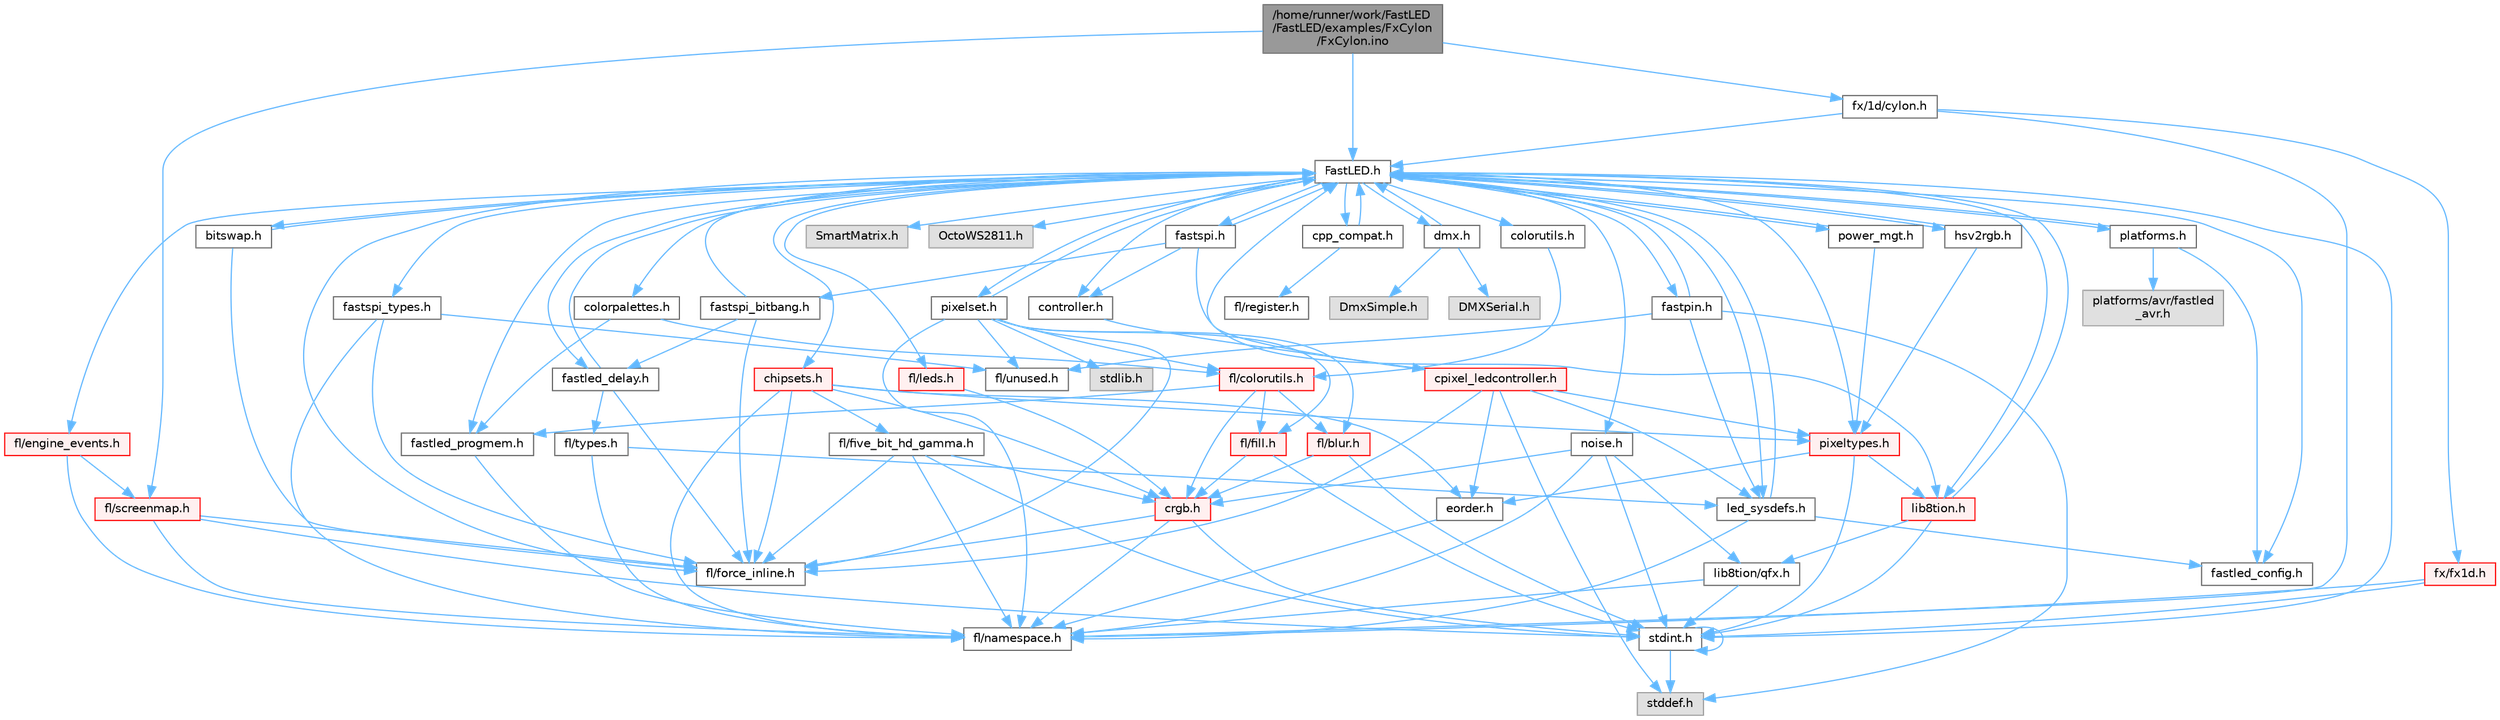 digraph "/home/runner/work/FastLED/FastLED/examples/FxCylon/FxCylon.ino"
{
 // INTERACTIVE_SVG=YES
 // LATEX_PDF_SIZE
  bgcolor="transparent";
  edge [fontname=Helvetica,fontsize=10,labelfontname=Helvetica,labelfontsize=10];
  node [fontname=Helvetica,fontsize=10,shape=box,height=0.2,width=0.4];
  Node1 [id="Node000001",label="/home/runner/work/FastLED\l/FastLED/examples/FxCylon\l/FxCylon.ino",height=0.2,width=0.4,color="gray40", fillcolor="grey60", style="filled", fontcolor="black",tooltip=" "];
  Node1 -> Node2 [id="edge1_Node000001_Node000002",color="steelblue1",style="solid",tooltip=" "];
  Node2 [id="Node000002",label="FastLED.h",height=0.2,width=0.4,color="grey40", fillcolor="white", style="filled",URL="$db/d97/_fast_l_e_d_8h.html",tooltip="central include file for FastLED, defines the CFastLED class/object"];
  Node2 -> Node3 [id="edge2_Node000002_Node000003",color="steelblue1",style="solid",tooltip=" "];
  Node3 [id="Node000003",label="stdint.h",height=0.2,width=0.4,color="grey40", fillcolor="white", style="filled",URL="$df/dd8/stdint_8h.html",tooltip=" "];
  Node3 -> Node4 [id="edge3_Node000003_Node000004",color="steelblue1",style="solid",tooltip=" "];
  Node4 [id="Node000004",label="stddef.h",height=0.2,width=0.4,color="grey60", fillcolor="#E0E0E0", style="filled",tooltip=" "];
  Node3 -> Node3 [id="edge4_Node000003_Node000003",color="steelblue1",style="solid",tooltip=" "];
  Node2 -> Node5 [id="edge5_Node000002_Node000005",color="steelblue1",style="solid",tooltip=" "];
  Node5 [id="Node000005",label="SmartMatrix.h",height=0.2,width=0.4,color="grey60", fillcolor="#E0E0E0", style="filled",tooltip=" "];
  Node2 -> Node6 [id="edge6_Node000002_Node000006",color="steelblue1",style="solid",tooltip=" "];
  Node6 [id="Node000006",label="OctoWS2811.h",height=0.2,width=0.4,color="grey60", fillcolor="#E0E0E0", style="filled",tooltip=" "];
  Node2 -> Node7 [id="edge7_Node000002_Node000007",color="steelblue1",style="solid",tooltip=" "];
  Node7 [id="Node000007",label="fl/force_inline.h",height=0.2,width=0.4,color="grey40", fillcolor="white", style="filled",URL="$d4/d64/force__inline_8h.html",tooltip=" "];
  Node2 -> Node8 [id="edge8_Node000002_Node000008",color="steelblue1",style="solid",tooltip=" "];
  Node8 [id="Node000008",label="cpp_compat.h",height=0.2,width=0.4,color="grey40", fillcolor="white", style="filled",URL="$d9/d13/cpp__compat_8h.html",tooltip="Compatibility functions based on C++ version."];
  Node8 -> Node2 [id="edge9_Node000008_Node000002",color="steelblue1",style="solid",tooltip=" "];
  Node8 -> Node9 [id="edge10_Node000008_Node000009",color="steelblue1",style="solid",tooltip=" "];
  Node9 [id="Node000009",label="fl/register.h",height=0.2,width=0.4,color="grey40", fillcolor="white", style="filled",URL="$df/d80/register_8h.html",tooltip=" "];
  Node2 -> Node10 [id="edge11_Node000002_Node000010",color="steelblue1",style="solid",tooltip=" "];
  Node10 [id="Node000010",label="fastled_config.h",height=0.2,width=0.4,color="grey40", fillcolor="white", style="filled",URL="$d5/d11/fastled__config_8h.html",tooltip="Contains definitions that can be used to configure FastLED at compile time."];
  Node2 -> Node11 [id="edge12_Node000002_Node000011",color="steelblue1",style="solid",tooltip=" "];
  Node11 [id="Node000011",label="led_sysdefs.h",height=0.2,width=0.4,color="grey40", fillcolor="white", style="filled",URL="$d9/d3e/led__sysdefs_8h.html",tooltip="Determines which platform system definitions to include."];
  Node11 -> Node2 [id="edge13_Node000011_Node000002",color="steelblue1",style="solid",tooltip=" "];
  Node11 -> Node10 [id="edge14_Node000011_Node000010",color="steelblue1",style="solid",tooltip=" "];
  Node11 -> Node12 [id="edge15_Node000011_Node000012",color="steelblue1",style="solid",tooltip=" "];
  Node12 [id="Node000012",label="fl/namespace.h",height=0.2,width=0.4,color="grey40", fillcolor="white", style="filled",URL="$df/d2a/namespace_8h.html",tooltip="Implements the FastLED namespace macros."];
  Node2 -> Node13 [id="edge16_Node000002_Node000013",color="steelblue1",style="solid",tooltip=" "];
  Node13 [id="Node000013",label="fastled_delay.h",height=0.2,width=0.4,color="grey40", fillcolor="white", style="filled",URL="$d0/da8/fastled__delay_8h.html",tooltip="Utility functions and classes for managing delay cycles."];
  Node13 -> Node2 [id="edge17_Node000013_Node000002",color="steelblue1",style="solid",tooltip=" "];
  Node13 -> Node14 [id="edge18_Node000013_Node000014",color="steelblue1",style="solid",tooltip=" "];
  Node14 [id="Node000014",label="fl/types.h",height=0.2,width=0.4,color="grey40", fillcolor="white", style="filled",URL="$d7/da1/fl_2types_8h.html",tooltip=" "];
  Node14 -> Node12 [id="edge19_Node000014_Node000012",color="steelblue1",style="solid",tooltip=" "];
  Node14 -> Node11 [id="edge20_Node000014_Node000011",color="steelblue1",style="solid",tooltip=" "];
  Node13 -> Node7 [id="edge21_Node000013_Node000007",color="steelblue1",style="solid",tooltip=" "];
  Node2 -> Node15 [id="edge22_Node000002_Node000015",color="steelblue1",style="solid",tooltip=" "];
  Node15 [id="Node000015",label="bitswap.h",height=0.2,width=0.4,color="grey40", fillcolor="white", style="filled",URL="$de/ded/bitswap_8h.html",tooltip="Functions for doing a rotation of bits/bytes used by parallel output."];
  Node15 -> Node2 [id="edge23_Node000015_Node000002",color="steelblue1",style="solid",tooltip=" "];
  Node15 -> Node7 [id="edge24_Node000015_Node000007",color="steelblue1",style="solid",tooltip=" "];
  Node2 -> Node16 [id="edge25_Node000002_Node000016",color="steelblue1",style="solid",tooltip=" "];
  Node16 [id="Node000016",label="controller.h",height=0.2,width=0.4,color="grey40", fillcolor="white", style="filled",URL="$d2/dd9/controller_8h.html",tooltip="deprecated: base definitions used by led controllers for writing out led data"];
  Node16 -> Node17 [id="edge26_Node000016_Node000017",color="steelblue1",style="solid",tooltip=" "];
  Node17 [id="Node000017",label="cpixel_ledcontroller.h",height=0.2,width=0.4,color="red", fillcolor="#FFF0F0", style="filled",URL="$d9/d57/cpixel__ledcontroller_8h.html",tooltip="defines the templated version of the CLEDController class"];
  Node17 -> Node4 [id="edge27_Node000017_Node000004",color="steelblue1",style="solid",tooltip=" "];
  Node17 -> Node2 [id="edge28_Node000017_Node000002",color="steelblue1",style="solid",tooltip=" "];
  Node17 -> Node11 [id="edge29_Node000017_Node000011",color="steelblue1",style="solid",tooltip=" "];
  Node17 -> Node18 [id="edge30_Node000017_Node000018",color="steelblue1",style="solid",tooltip=" "];
  Node18 [id="Node000018",label="pixeltypes.h",height=0.2,width=0.4,color="red", fillcolor="#FFF0F0", style="filled",URL="$d2/dba/pixeltypes_8h.html",tooltip="Includes defintions for RGB and HSV pixels."];
  Node18 -> Node3 [id="edge31_Node000018_Node000003",color="steelblue1",style="solid",tooltip=" "];
  Node18 -> Node19 [id="edge32_Node000018_Node000019",color="steelblue1",style="solid",tooltip=" "];
  Node19 [id="Node000019",label="lib8tion.h",height=0.2,width=0.4,color="red", fillcolor="#FFF0F0", style="filled",URL="$df/da5/lib8tion_8h.html",tooltip="Fast, efficient 8-bit math functions specifically designed for high-performance LED programming."];
  Node19 -> Node2 [id="edge33_Node000019_Node000002",color="steelblue1",style="solid",tooltip=" "];
  Node19 -> Node3 [id="edge34_Node000019_Node000003",color="steelblue1",style="solid",tooltip=" "];
  Node19 -> Node22 [id="edge35_Node000019_Node000022",color="steelblue1",style="solid",tooltip=" "];
  Node22 [id="Node000022",label="lib8tion/qfx.h",height=0.2,width=0.4,color="grey40", fillcolor="white", style="filled",URL="$d2/d19/qfx_8h.html",tooltip=" "];
  Node22 -> Node3 [id="edge36_Node000022_Node000003",color="steelblue1",style="solid",tooltip=" "];
  Node22 -> Node12 [id="edge37_Node000022_Node000012",color="steelblue1",style="solid",tooltip=" "];
  Node18 -> Node47 [id="edge38_Node000018_Node000047",color="steelblue1",style="solid",tooltip=" "];
  Node47 [id="Node000047",label="eorder.h",height=0.2,width=0.4,color="grey40", fillcolor="white", style="filled",URL="$db/d07/eorder_8h.html",tooltip="Defines color channel ordering enumerations."];
  Node47 -> Node12 [id="edge39_Node000047_Node000012",color="steelblue1",style="solid",tooltip=" "];
  Node17 -> Node47 [id="edge40_Node000017_Node000047",color="steelblue1",style="solid",tooltip=" "];
  Node17 -> Node7 [id="edge41_Node000017_Node000007",color="steelblue1",style="solid",tooltip=" "];
  Node2 -> Node68 [id="edge42_Node000002_Node000068",color="steelblue1",style="solid",tooltip=" "];
  Node68 [id="Node000068",label="fastpin.h",height=0.2,width=0.4,color="grey40", fillcolor="white", style="filled",URL="$db/d65/fastpin_8h.html",tooltip="Class base definitions for defining fast pin access."];
  Node68 -> Node2 [id="edge43_Node000068_Node000002",color="steelblue1",style="solid",tooltip=" "];
  Node68 -> Node11 [id="edge44_Node000068_Node000011",color="steelblue1",style="solid",tooltip=" "];
  Node68 -> Node4 [id="edge45_Node000068_Node000004",color="steelblue1",style="solid",tooltip=" "];
  Node68 -> Node55 [id="edge46_Node000068_Node000055",color="steelblue1",style="solid",tooltip=" "];
  Node55 [id="Node000055",label="fl/unused.h",height=0.2,width=0.4,color="grey40", fillcolor="white", style="filled",URL="$d8/d4b/unused_8h.html",tooltip=" "];
  Node2 -> Node69 [id="edge47_Node000002_Node000069",color="steelblue1",style="solid",tooltip=" "];
  Node69 [id="Node000069",label="fastspi_types.h",height=0.2,width=0.4,color="grey40", fillcolor="white", style="filled",URL="$d2/ddb/fastspi__types_8h.html",tooltip="Data types and constants used by SPI interfaces."];
  Node69 -> Node7 [id="edge48_Node000069_Node000007",color="steelblue1",style="solid",tooltip=" "];
  Node69 -> Node12 [id="edge49_Node000069_Node000012",color="steelblue1",style="solid",tooltip=" "];
  Node69 -> Node55 [id="edge50_Node000069_Node000055",color="steelblue1",style="solid",tooltip=" "];
  Node2 -> Node70 [id="edge51_Node000002_Node000070",color="steelblue1",style="solid",tooltip=" "];
  Node70 [id="Node000070",label="dmx.h",height=0.2,width=0.4,color="grey40", fillcolor="white", style="filled",URL="$d3/de1/dmx_8h.html",tooltip="Defines the DMX512-based LED controllers."];
  Node70 -> Node2 [id="edge52_Node000070_Node000002",color="steelblue1",style="solid",tooltip=" "];
  Node70 -> Node71 [id="edge53_Node000070_Node000071",color="steelblue1",style="solid",tooltip=" "];
  Node71 [id="Node000071",label="DmxSimple.h",height=0.2,width=0.4,color="grey60", fillcolor="#E0E0E0", style="filled",tooltip=" "];
  Node70 -> Node72 [id="edge54_Node000070_Node000072",color="steelblue1",style="solid",tooltip=" "];
  Node72 [id="Node000072",label="DMXSerial.h",height=0.2,width=0.4,color="grey60", fillcolor="#E0E0E0", style="filled",tooltip=" "];
  Node2 -> Node73 [id="edge55_Node000002_Node000073",color="steelblue1",style="solid",tooltip=" "];
  Node73 [id="Node000073",label="platforms.h",height=0.2,width=0.4,color="grey40", fillcolor="white", style="filled",URL="$da/dc9/platforms_8h.html",tooltip="Determines which platforms headers to include."];
  Node73 -> Node2 [id="edge56_Node000073_Node000002",color="steelblue1",style="solid",tooltip=" "];
  Node73 -> Node10 [id="edge57_Node000073_Node000010",color="steelblue1",style="solid",tooltip=" "];
  Node73 -> Node74 [id="edge58_Node000073_Node000074",color="steelblue1",style="solid",tooltip=" "];
  Node74 [id="Node000074",label="platforms/avr/fastled\l_avr.h",height=0.2,width=0.4,color="grey60", fillcolor="#E0E0E0", style="filled",tooltip=" "];
  Node2 -> Node75 [id="edge59_Node000002_Node000075",color="steelblue1",style="solid",tooltip=" "];
  Node75 [id="Node000075",label="fastled_progmem.h",height=0.2,width=0.4,color="grey40", fillcolor="white", style="filled",URL="$df/dab/fastled__progmem_8h.html",tooltip="Wrapper definitions to allow seamless use of PROGMEM in environments that have it."];
  Node75 -> Node12 [id="edge60_Node000075_Node000012",color="steelblue1",style="solid",tooltip=" "];
  Node2 -> Node19 [id="edge61_Node000002_Node000019",color="steelblue1",style="solid",tooltip=" "];
  Node2 -> Node18 [id="edge62_Node000002_Node000018",color="steelblue1",style="solid",tooltip=" "];
  Node2 -> Node76 [id="edge63_Node000002_Node000076",color="steelblue1",style="solid",tooltip=" "];
  Node76 [id="Node000076",label="hsv2rgb.h",height=0.2,width=0.4,color="grey40", fillcolor="white", style="filled",URL="$de/d9a/hsv2rgb_8h.html",tooltip="Functions to convert from the HSV colorspace to the RGB colorspace."];
  Node76 -> Node2 [id="edge64_Node000076_Node000002",color="steelblue1",style="solid",tooltip=" "];
  Node76 -> Node18 [id="edge65_Node000076_Node000018",color="steelblue1",style="solid",tooltip=" "];
  Node2 -> Node77 [id="edge66_Node000002_Node000077",color="steelblue1",style="solid",tooltip=" "];
  Node77 [id="Node000077",label="colorutils.h",height=0.2,width=0.4,color="grey40", fillcolor="white", style="filled",URL="$d1/dfb/colorutils_8h.html",tooltip=" "];
  Node77 -> Node78 [id="edge67_Node000077_Node000078",color="steelblue1",style="solid",tooltip=" "];
  Node78 [id="Node000078",label="fl/colorutils.h",height=0.2,width=0.4,color="red", fillcolor="#FFF0F0", style="filled",URL="$d7/df9/fl_2colorutils_8h.html",tooltip="Utility functions for color fill, palettes, blending, and more."];
  Node78 -> Node41 [id="edge68_Node000078_Node000041",color="steelblue1",style="solid",tooltip=" "];
  Node41 [id="Node000041",label="crgb.h",height=0.2,width=0.4,color="red", fillcolor="#FFF0F0", style="filled",URL="$db/dd1/crgb_8h.html",tooltip="Defines the red, green, and blue (RGB) pixel struct."];
  Node41 -> Node3 [id="edge69_Node000041_Node000003",color="steelblue1",style="solid",tooltip=" "];
  Node41 -> Node12 [id="edge70_Node000041_Node000012",color="steelblue1",style="solid",tooltip=" "];
  Node41 -> Node7 [id="edge71_Node000041_Node000007",color="steelblue1",style="solid",tooltip=" "];
  Node78 -> Node75 [id="edge72_Node000078_Node000075",color="steelblue1",style="solid",tooltip=" "];
  Node78 -> Node79 [id="edge73_Node000078_Node000079",color="steelblue1",style="solid",tooltip=" "];
  Node79 [id="Node000079",label="fl/blur.h",height=0.2,width=0.4,color="red", fillcolor="#FFF0F0", style="filled",URL="$d4/df5/blur_8h.html",tooltip=" "];
  Node79 -> Node3 [id="edge74_Node000079_Node000003",color="steelblue1",style="solid",tooltip=" "];
  Node79 -> Node41 [id="edge75_Node000079_Node000041",color="steelblue1",style="solid",tooltip=" "];
  Node78 -> Node82 [id="edge76_Node000078_Node000082",color="steelblue1",style="solid",tooltip=" "];
  Node82 [id="Node000082",label="fl/fill.h",height=0.2,width=0.4,color="red", fillcolor="#FFF0F0", style="filled",URL="$d2/d78/fill_8h.html",tooltip=" "];
  Node82 -> Node41 [id="edge77_Node000082_Node000041",color="steelblue1",style="solid",tooltip=" "];
  Node82 -> Node3 [id="edge78_Node000082_Node000003",color="steelblue1",style="solid",tooltip=" "];
  Node2 -> Node83 [id="edge79_Node000002_Node000083",color="steelblue1",style="solid",tooltip=" "];
  Node83 [id="Node000083",label="pixelset.h",height=0.2,width=0.4,color="grey40", fillcolor="white", style="filled",URL="$d4/d46/pixelset_8h.html",tooltip="Declares classes for managing logical groups of LEDs."];
  Node83 -> Node7 [id="edge80_Node000083_Node000007",color="steelblue1",style="solid",tooltip=" "];
  Node83 -> Node12 [id="edge81_Node000083_Node000012",color="steelblue1",style="solid",tooltip=" "];
  Node83 -> Node55 [id="edge82_Node000083_Node000055",color="steelblue1",style="solid",tooltip=" "];
  Node83 -> Node78 [id="edge83_Node000083_Node000078",color="steelblue1",style="solid",tooltip=" "];
  Node83 -> Node82 [id="edge84_Node000083_Node000082",color="steelblue1",style="solid",tooltip=" "];
  Node83 -> Node79 [id="edge85_Node000083_Node000079",color="steelblue1",style="solid",tooltip=" "];
  Node83 -> Node2 [id="edge86_Node000083_Node000002",color="steelblue1",style="solid",tooltip=" "];
  Node83 -> Node84 [id="edge87_Node000083_Node000084",color="steelblue1",style="solid",tooltip=" "];
  Node84 [id="Node000084",label="stdlib.h",height=0.2,width=0.4,color="grey60", fillcolor="#E0E0E0", style="filled",tooltip=" "];
  Node2 -> Node85 [id="edge88_Node000002_Node000085",color="steelblue1",style="solid",tooltip=" "];
  Node85 [id="Node000085",label="colorpalettes.h",height=0.2,width=0.4,color="grey40", fillcolor="white", style="filled",URL="$dc/dcc/colorpalettes_8h.html",tooltip="Declarations for the predefined color palettes supplied by FastLED."];
  Node85 -> Node78 [id="edge89_Node000085_Node000078",color="steelblue1",style="solid",tooltip=" "];
  Node85 -> Node75 [id="edge90_Node000085_Node000075",color="steelblue1",style="solid",tooltip=" "];
  Node2 -> Node86 [id="edge91_Node000002_Node000086",color="steelblue1",style="solid",tooltip=" "];
  Node86 [id="Node000086",label="noise.h",height=0.2,width=0.4,color="grey40", fillcolor="white", style="filled",URL="$d1/d31/noise_8h.html",tooltip="Functions to generate and fill arrays with noise."];
  Node86 -> Node3 [id="edge92_Node000086_Node000003",color="steelblue1",style="solid",tooltip=" "];
  Node86 -> Node41 [id="edge93_Node000086_Node000041",color="steelblue1",style="solid",tooltip=" "];
  Node86 -> Node12 [id="edge94_Node000086_Node000012",color="steelblue1",style="solid",tooltip=" "];
  Node86 -> Node22 [id="edge95_Node000086_Node000022",color="steelblue1",style="solid",tooltip=" "];
  Node2 -> Node87 [id="edge96_Node000002_Node000087",color="steelblue1",style="solid",tooltip=" "];
  Node87 [id="Node000087",label="power_mgt.h",height=0.2,width=0.4,color="grey40", fillcolor="white", style="filled",URL="$dc/d5b/power__mgt_8h.html",tooltip="Functions to limit the power used by FastLED."];
  Node87 -> Node2 [id="edge97_Node000087_Node000002",color="steelblue1",style="solid",tooltip=" "];
  Node87 -> Node18 [id="edge98_Node000087_Node000018",color="steelblue1",style="solid",tooltip=" "];
  Node2 -> Node88 [id="edge99_Node000002_Node000088",color="steelblue1",style="solid",tooltip=" "];
  Node88 [id="Node000088",label="fastspi.h",height=0.2,width=0.4,color="grey40", fillcolor="white", style="filled",URL="$d6/ddc/fastspi_8h.html",tooltip="Serial peripheral interface (SPI) definitions per platform."];
  Node88 -> Node2 [id="edge100_Node000088_Node000002",color="steelblue1",style="solid",tooltip=" "];
  Node88 -> Node16 [id="edge101_Node000088_Node000016",color="steelblue1",style="solid",tooltip=" "];
  Node88 -> Node19 [id="edge102_Node000088_Node000019",color="steelblue1",style="solid",tooltip=" "];
  Node88 -> Node89 [id="edge103_Node000088_Node000089",color="steelblue1",style="solid",tooltip=" "];
  Node89 [id="Node000089",label="fastspi_bitbang.h",height=0.2,width=0.4,color="grey40", fillcolor="white", style="filled",URL="$d9/d8d/fastspi__bitbang_8h.html",tooltip="Software SPI (aka bit-banging) support."];
  Node89 -> Node2 [id="edge104_Node000089_Node000002",color="steelblue1",style="solid",tooltip=" "];
  Node89 -> Node13 [id="edge105_Node000089_Node000013",color="steelblue1",style="solid",tooltip=" "];
  Node89 -> Node7 [id="edge106_Node000089_Node000007",color="steelblue1",style="solid",tooltip=" "];
  Node2 -> Node90 [id="edge107_Node000002_Node000090",color="steelblue1",style="solid",tooltip=" "];
  Node90 [id="Node000090",label="chipsets.h",height=0.2,width=0.4,color="red", fillcolor="#FFF0F0", style="filled",URL="$db/d66/chipsets_8h.html",tooltip="Contains the bulk of the definitions for the various LED chipsets supported."];
  Node90 -> Node18 [id="edge108_Node000090_Node000018",color="steelblue1",style="solid",tooltip=" "];
  Node90 -> Node51 [id="edge109_Node000090_Node000051",color="steelblue1",style="solid",tooltip=" "];
  Node51 [id="Node000051",label="fl/five_bit_hd_gamma.h",height=0.2,width=0.4,color="grey40", fillcolor="white", style="filled",URL="$dc/d44/five__bit__hd__gamma_8h.html",tooltip="Declares functions for five-bit gamma correction."];
  Node51 -> Node3 [id="edge110_Node000051_Node000003",color="steelblue1",style="solid",tooltip=" "];
  Node51 -> Node41 [id="edge111_Node000051_Node000041",color="steelblue1",style="solid",tooltip=" "];
  Node51 -> Node7 [id="edge112_Node000051_Node000007",color="steelblue1",style="solid",tooltip=" "];
  Node51 -> Node12 [id="edge113_Node000051_Node000012",color="steelblue1",style="solid",tooltip=" "];
  Node90 -> Node7 [id="edge114_Node000090_Node000007",color="steelblue1",style="solid",tooltip=" "];
  Node90 -> Node41 [id="edge115_Node000090_Node000041",color="steelblue1",style="solid",tooltip=" "];
  Node90 -> Node47 [id="edge116_Node000090_Node000047",color="steelblue1",style="solid",tooltip=" "];
  Node90 -> Node12 [id="edge117_Node000090_Node000012",color="steelblue1",style="solid",tooltip=" "];
  Node2 -> Node56 [id="edge118_Node000002_Node000056",color="steelblue1",style="solid",tooltip=" "];
  Node56 [id="Node000056",label="fl/engine_events.h",height=0.2,width=0.4,color="red", fillcolor="#FFF0F0", style="filled",URL="$db/dc0/engine__events_8h.html",tooltip=" "];
  Node56 -> Node12 [id="edge119_Node000056_Node000012",color="steelblue1",style="solid",tooltip=" "];
  Node56 -> Node57 [id="edge120_Node000056_Node000057",color="steelblue1",style="solid",tooltip=" "];
  Node57 [id="Node000057",label="fl/screenmap.h",height=0.2,width=0.4,color="red", fillcolor="#FFF0F0", style="filled",URL="$d7/d97/screenmap_8h.html",tooltip=" "];
  Node57 -> Node3 [id="edge121_Node000057_Node000003",color="steelblue1",style="solid",tooltip=" "];
  Node57 -> Node7 [id="edge122_Node000057_Node000007",color="steelblue1",style="solid",tooltip=" "];
  Node57 -> Node12 [id="edge123_Node000057_Node000012",color="steelblue1",style="solid",tooltip=" "];
  Node2 -> Node91 [id="edge124_Node000002_Node000091",color="steelblue1",style="solid",tooltip=" "];
  Node91 [id="Node000091",label="fl/leds.h",height=0.2,width=0.4,color="red", fillcolor="#FFF0F0", style="filled",URL="$da/d78/leds_8h.html",tooltip=" "];
  Node91 -> Node41 [id="edge125_Node000091_Node000041",color="steelblue1",style="solid",tooltip=" "];
  Node1 -> Node92 [id="edge126_Node000001_Node000092",color="steelblue1",style="solid",tooltip=" "];
  Node92 [id="Node000092",label="fx/1d/cylon.h",height=0.2,width=0.4,color="grey40", fillcolor="white", style="filled",URL="$db/d31/cylon_8h.html",tooltip=" "];
  Node92 -> Node2 [id="edge127_Node000092_Node000002",color="steelblue1",style="solid",tooltip=" "];
  Node92 -> Node12 [id="edge128_Node000092_Node000012",color="steelblue1",style="solid",tooltip=" "];
  Node92 -> Node93 [id="edge129_Node000092_Node000093",color="steelblue1",style="solid",tooltip=" "];
  Node93 [id="Node000093",label="fx/fx1d.h",height=0.2,width=0.4,color="red", fillcolor="#FFF0F0", style="filled",URL="$da/d81/fx1d_8h.html",tooltip=" "];
  Node93 -> Node3 [id="edge130_Node000093_Node000003",color="steelblue1",style="solid",tooltip=" "];
  Node93 -> Node12 [id="edge131_Node000093_Node000012",color="steelblue1",style="solid",tooltip=" "];
  Node1 -> Node57 [id="edge132_Node000001_Node000057",color="steelblue1",style="solid",tooltip=" "];
}
